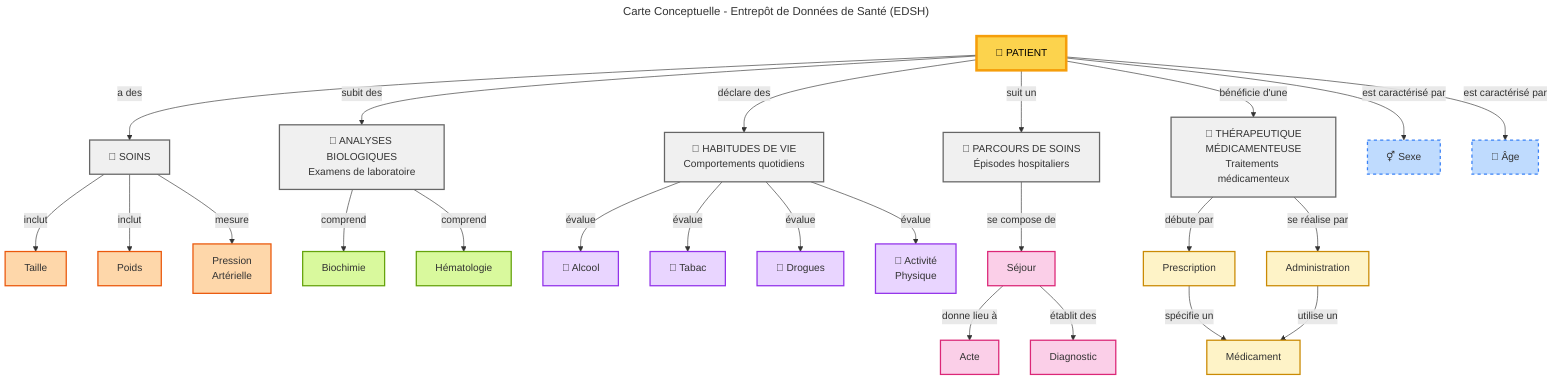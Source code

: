 ---
title: Carte Conceptuelle - Entrepôt de Données de Santé (EDSH)
---
graph TD
    %% Styles par domaine
    classDef core fill:#fcd34d,stroke:#f59e0b,stroke-width:4px,color:#000
    classDef attribut fill:#bfdbfe,stroke:#3b82f6,stroke-width:2px,stroke-dasharray: 5 5
    classDef physical fill:#fed7aa,stroke:#ea580c,stroke-width:2px
    classDef clinical fill:#fecaca,stroke:#dc2626,stroke-width:2px
    classDef biology fill:#d9f99d,stroke:#65a30d,stroke-width:2px
    classDef lifestyle fill:#e9d5ff,stroke:#9333ea,stroke-width:2px
    classDef care fill:#fbcfe8,stroke:#db2777,stroke-width:2px
    classDef drug fill:#fef3c7,stroke:#ca8a04,stroke-width:2px
    classDef group fill:#f0f0f0,stroke:#666,stroke-width:2px
    
    %% Concept central
    Patient["👤 PATIENT"]:::core
    
    %% Groupes conceptuels
    Soins["📏 SOINS"]:::group
    Bio["🔬 ANALYSES BIOLOGIQUES<br/>Examens de laboratoire"]:::group
    Lifestyle["🚶 HABITUDES DE VIE<br/>Comportements quotidiens"]:::group
    Parcours["🏨 PARCOURS DE SOINS<br/>Épisodes hospitaliers"]:::group
    Medic["💉 THÉRAPEUTIQUE<br/>MÉDICAMENTEUSE<br/>Traitements médicamenteux"]:::group
    
    %% Concepts identité
    Sexe["⚥ Sexe"]:::attribut
    Age["📅 Âge"]:::attribut
    
    %% Concepts soins
    Taille["Taille"]:::physical
    Poids["Poids"]:::physical
    PA["Pression<br/>Artérielle"]:::physical
    
    %% Concepts biologie
    Biochimie["Biochimie"]:::biology
    Hemato["Hématologie"]:::biology
    
    %% Concepts mode de vie
    Alcool["🍷 Alcool"]:::lifestyle
    Tabac["🚬 Tabac"]:::lifestyle
    Drogue["💊 Drogues"]:::lifestyle
    Sport["🏃 Activité<br/>Physique"]:::lifestyle
    
    %% Concepts parcours
    Sejour["Séjour"]:::care
    Acte["Acte"]:::care
    Diag["Diagnostic"]:::care
    
    %% Concepts médicaments
    Prescription["Prescription"]:::drug
    Admin["Administration"]:::drug
    Med["Médicament"]:::drug
    
    %% Relations Patient -> Groupes
    Patient -->|"est caractérisé par"| Sexe
    Patient -->|"est caractérisé par"| Age
    Patient -->|"a des"| Soins
    Patient -->|"subit des"| Bio
    Patient -->|"déclare des"| Lifestyle
    Patient -->|"suit un"| Parcours
    Patient -->|"bénéficie d'une"| Medic
    
    %% Relations Soins
    Soins -->|"inclut"| Taille
    Soins -->|"inclut"| Poids
    Soins -->|"mesure"| PA
    
    %% Relations Biologie
    Bio -->|"comprend"| Biochimie
    Bio -->|"comprend"| Hemato
    
    %% Relations Mode de vie
    Lifestyle -->|"évalue"| Alcool
    Lifestyle -->|"évalue"| Tabac
    Lifestyle -->|"évalue"| Drogue
    Lifestyle -->|"évalue"| Sport
    
    %% Relations Parcours
    Parcours -->|"se compose de"| Sejour
    Sejour -->|"donne lieu à"| Acte
    Sejour -->|"établit des"| Diag
    
    %% Relations Médicaments
    Medic -->|"débute par"| Prescription
    Medic -->|"se réalise par"| Admin
    Prescription -->|"spécifie un"| Med
    Admin -->|"utilise un"| Med